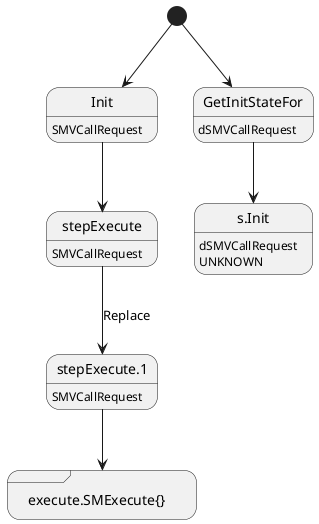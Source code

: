 @startuml
state "Init" as T01_S001
T01_S001 : SMVCallRequest
[*] --> T01_S001
T01_S001 --> T01_S002
state "execute.SMExecute{}" as T01_S004 <<sdlreceive>>
state "stepExecute" as T01_S002
T01_S002 : SMVCallRequest
T01_S002 --> T01_S003 : Replace
state "stepExecute.1" as T01_S003
T01_S003 : SMVCallRequest
T01_S003 --> T01_S004
state "GetInitStateFor" as T00_S001
T00_S001 : dSMVCallRequest
[*] --> T00_S001
state "s.Init" as T00_U001
T00_U001 : dSMVCallRequest
T00_U001 : UNKNOWN 
T00_S001 --> T00_U001
@enduml
